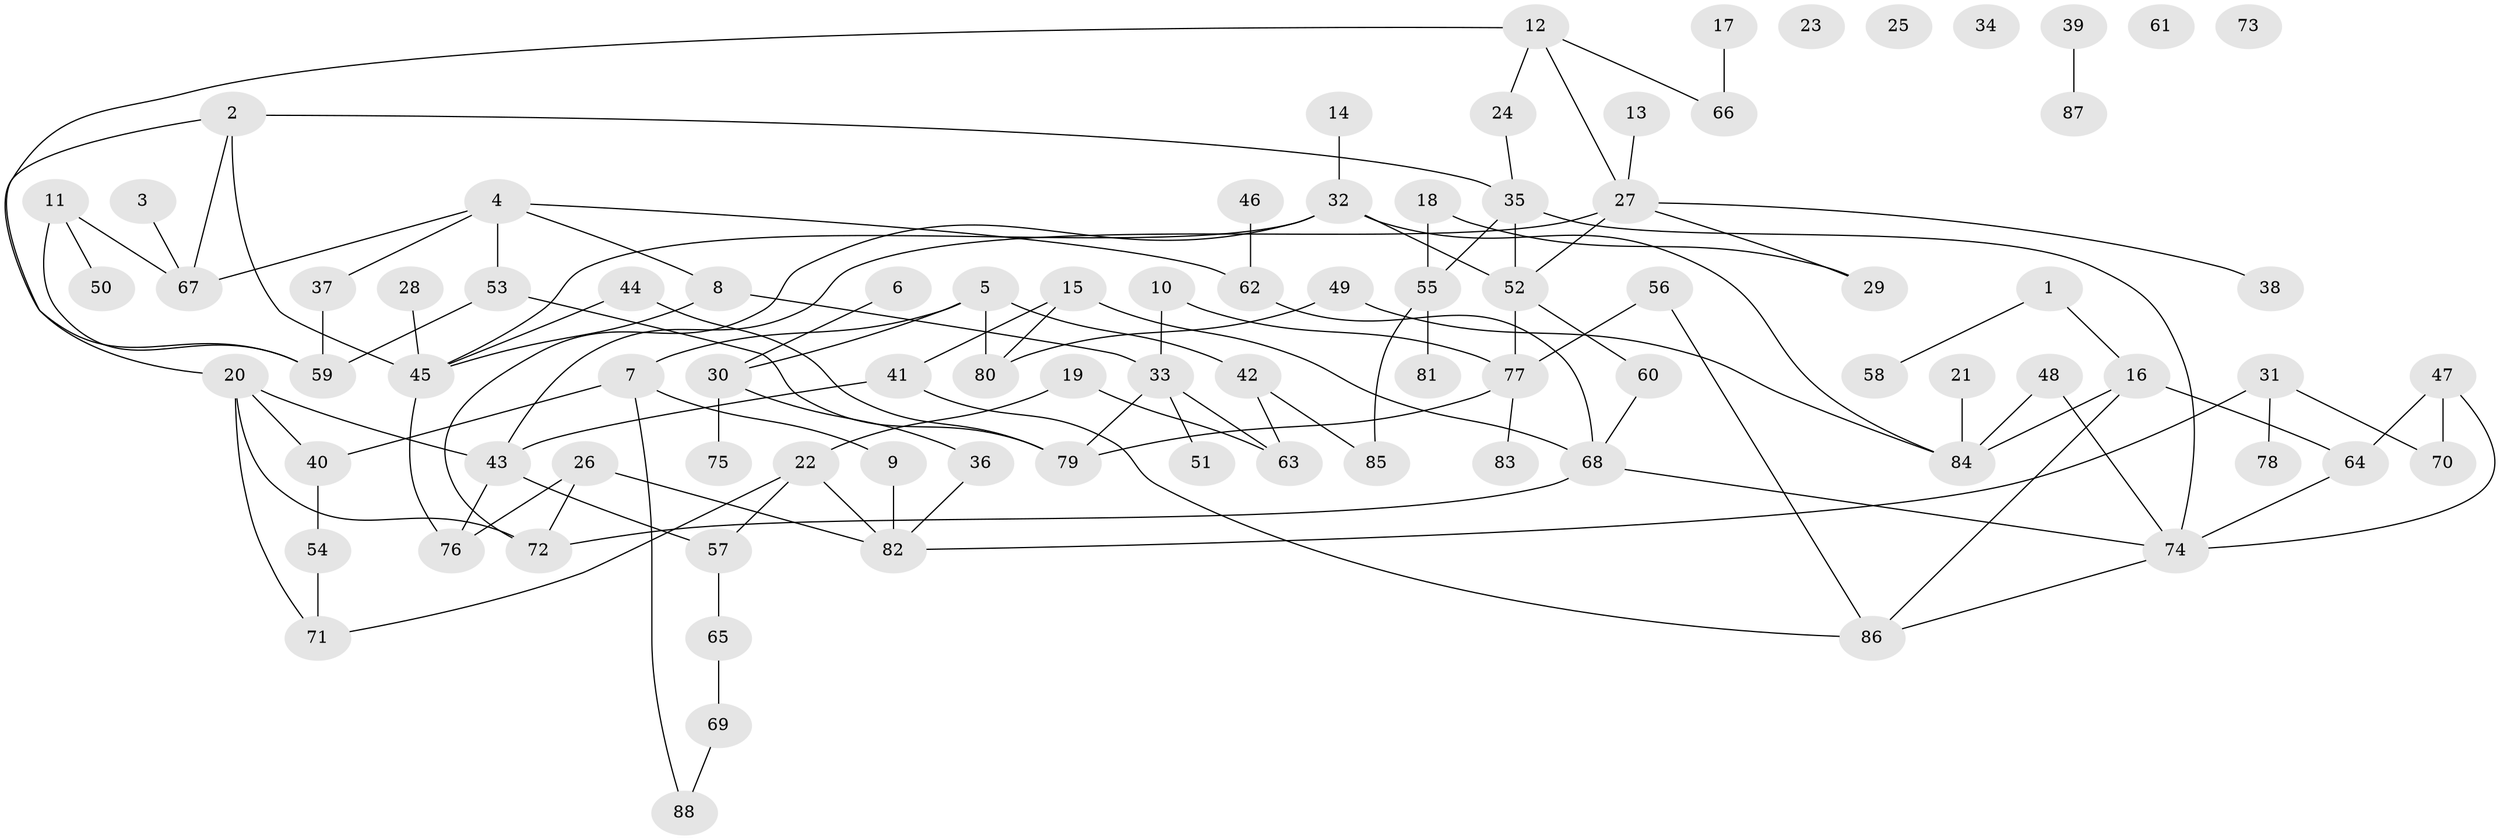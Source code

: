 // Generated by graph-tools (version 1.1) at 2025/00/03/09/25 03:00:43]
// undirected, 88 vertices, 118 edges
graph export_dot {
graph [start="1"]
  node [color=gray90,style=filled];
  1;
  2;
  3;
  4;
  5;
  6;
  7;
  8;
  9;
  10;
  11;
  12;
  13;
  14;
  15;
  16;
  17;
  18;
  19;
  20;
  21;
  22;
  23;
  24;
  25;
  26;
  27;
  28;
  29;
  30;
  31;
  32;
  33;
  34;
  35;
  36;
  37;
  38;
  39;
  40;
  41;
  42;
  43;
  44;
  45;
  46;
  47;
  48;
  49;
  50;
  51;
  52;
  53;
  54;
  55;
  56;
  57;
  58;
  59;
  60;
  61;
  62;
  63;
  64;
  65;
  66;
  67;
  68;
  69;
  70;
  71;
  72;
  73;
  74;
  75;
  76;
  77;
  78;
  79;
  80;
  81;
  82;
  83;
  84;
  85;
  86;
  87;
  88;
  1 -- 16;
  1 -- 58;
  2 -- 20;
  2 -- 35;
  2 -- 45;
  2 -- 67;
  3 -- 67;
  4 -- 8;
  4 -- 37;
  4 -- 53;
  4 -- 62;
  4 -- 67;
  5 -- 7;
  5 -- 30;
  5 -- 42;
  5 -- 80;
  6 -- 30;
  7 -- 9;
  7 -- 40;
  7 -- 88;
  8 -- 33;
  8 -- 45;
  9 -- 82;
  10 -- 33;
  10 -- 77;
  11 -- 50;
  11 -- 59;
  11 -- 67;
  12 -- 24;
  12 -- 27;
  12 -- 59;
  12 -- 66;
  13 -- 27;
  14 -- 32;
  15 -- 41;
  15 -- 68;
  15 -- 80;
  16 -- 64;
  16 -- 84;
  16 -- 86;
  17 -- 66;
  18 -- 29;
  18 -- 55;
  19 -- 22;
  19 -- 63;
  20 -- 40;
  20 -- 43;
  20 -- 71;
  20 -- 72;
  21 -- 84;
  22 -- 57;
  22 -- 71;
  22 -- 82;
  24 -- 35;
  26 -- 72;
  26 -- 76;
  26 -- 82;
  27 -- 29;
  27 -- 38;
  27 -- 43;
  27 -- 52;
  28 -- 45;
  30 -- 36;
  30 -- 75;
  31 -- 70;
  31 -- 78;
  31 -- 82;
  32 -- 45;
  32 -- 52;
  32 -- 72;
  32 -- 84;
  33 -- 51;
  33 -- 63;
  33 -- 79;
  35 -- 52;
  35 -- 55;
  35 -- 74;
  36 -- 82;
  37 -- 59;
  39 -- 87;
  40 -- 54;
  41 -- 43;
  41 -- 86;
  42 -- 63;
  42 -- 85;
  43 -- 57;
  43 -- 76;
  44 -- 45;
  44 -- 79;
  45 -- 76;
  46 -- 62;
  47 -- 64;
  47 -- 70;
  47 -- 74;
  48 -- 74;
  48 -- 84;
  49 -- 80;
  49 -- 84;
  52 -- 60;
  52 -- 77;
  53 -- 59;
  53 -- 79;
  54 -- 71;
  55 -- 81;
  55 -- 85;
  56 -- 77;
  56 -- 86;
  57 -- 65;
  60 -- 68;
  62 -- 68;
  64 -- 74;
  65 -- 69;
  68 -- 72;
  68 -- 74;
  69 -- 88;
  74 -- 86;
  77 -- 79;
  77 -- 83;
}
